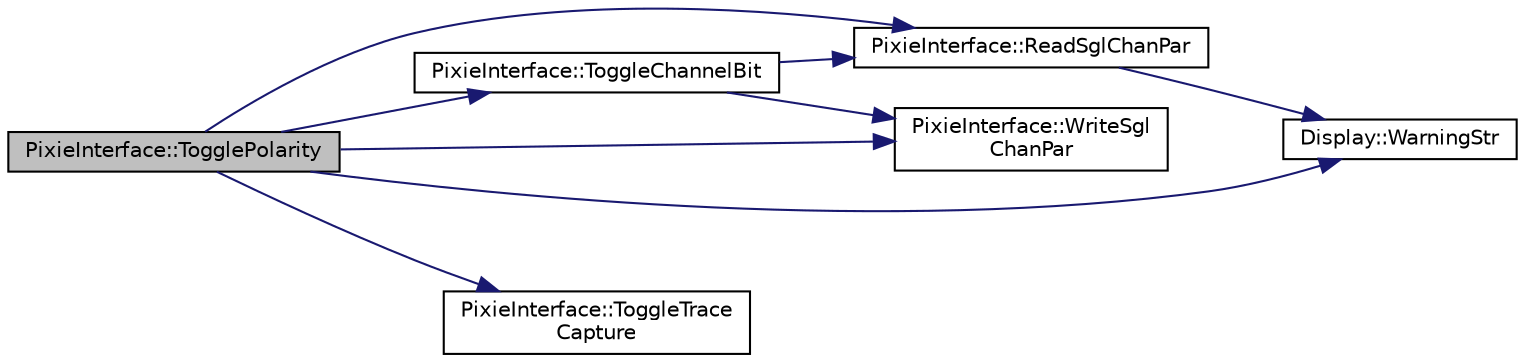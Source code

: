 digraph "PixieInterface::TogglePolarity"
{
  edge [fontname="Helvetica",fontsize="10",labelfontname="Helvetica",labelfontsize="10"];
  node [fontname="Helvetica",fontsize="10",shape=record];
  rankdir="LR";
  Node1 [label="PixieInterface::TogglePolarity",height=0.2,width=0.4,color="black", fillcolor="grey75", style="filled", fontcolor="black"];
  Node1 -> Node2 [color="midnightblue",fontsize="10",style="solid",fontname="Helvetica"];
  Node2 [label="PixieInterface::ToggleChannelBit",height=0.2,width=0.4,color="black", fillcolor="white", style="filled",URL="$d9/dc6/class_pixie_interface.html#a448ef741698cfdc9e48dc47bd4639070"];
  Node2 -> Node3 [color="midnightblue",fontsize="10",style="solid",fontname="Helvetica"];
  Node3 [label="PixieInterface::ReadSglChanPar",height=0.2,width=0.4,color="black", fillcolor="white", style="filled",URL="$d9/dc6/class_pixie_interface.html#ab9aa18adad4d33916a225e1ad2d7d177"];
  Node3 -> Node4 [color="midnightblue",fontsize="10",style="solid",fontname="Helvetica"];
  Node4 [label="Display::WarningStr",height=0.2,width=0.4,color="black", fillcolor="white", style="filled",URL="$da/d6a/namespace_display.html#a0ca7c8835e858cf0b1e0cce72a41ab9c"];
  Node2 -> Node5 [color="midnightblue",fontsize="10",style="solid",fontname="Helvetica"];
  Node5 [label="PixieInterface::WriteSgl\lChanPar",height=0.2,width=0.4,color="black", fillcolor="white", style="filled",URL="$d9/dc6/class_pixie_interface.html#a31af18177f95b6c8e23ad32e7e3bdae7"];
  Node1 -> Node6 [color="midnightblue",fontsize="10",style="solid",fontname="Helvetica"];
  Node6 [label="PixieInterface::ToggleTrace\lCapture",height=0.2,width=0.4,color="black", fillcolor="white", style="filled",URL="$d9/dc6/class_pixie_interface.html#ad5ae287070deac6d92a11fbd9843f0e3"];
  Node1 -> Node3 [color="midnightblue",fontsize="10",style="solid",fontname="Helvetica"];
  Node1 -> Node5 [color="midnightblue",fontsize="10",style="solid",fontname="Helvetica"];
  Node1 -> Node4 [color="midnightblue",fontsize="10",style="solid",fontname="Helvetica"];
}
